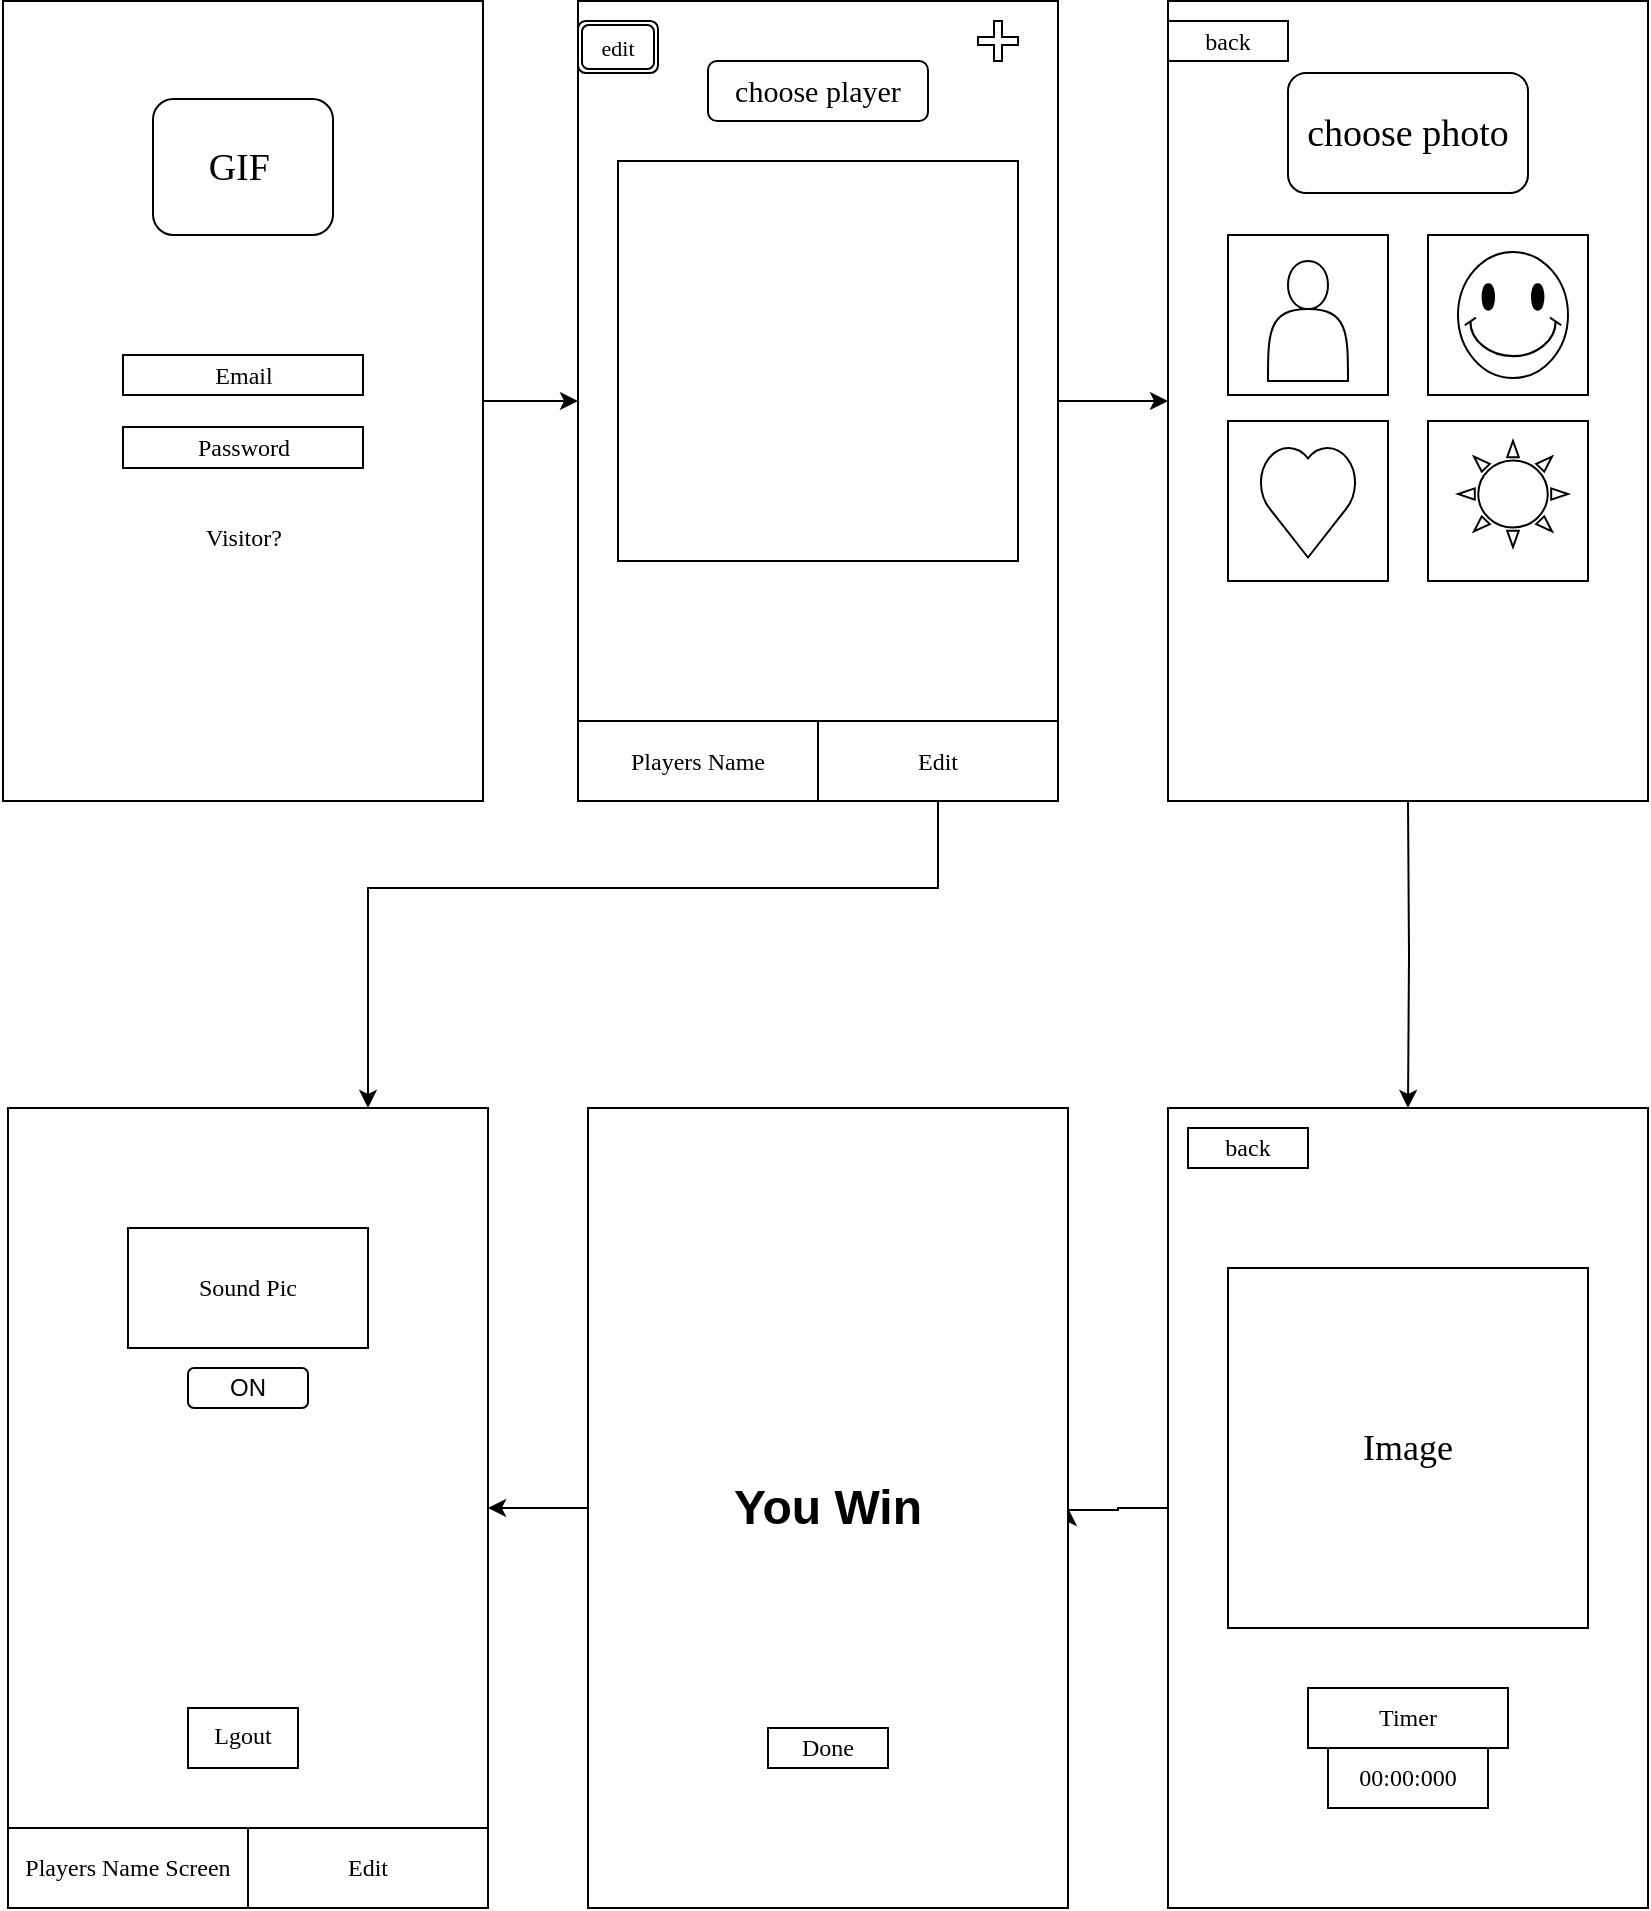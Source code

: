 <mxfile version="16.3.0" type="github">
  <diagram id="bXCmVAhOqQxk-IfF_nTX" name="Page-1">
    <mxGraphModel dx="1351" dy="921" grid="1" gridSize="10" guides="1" tooltips="1" connect="1" arrows="1" fold="1" page="1" pageScale="1" pageWidth="850" pageHeight="1100" math="0" shadow="0">
      <root>
        <mxCell id="0" />
        <mxCell id="1" parent="0" />
        <mxCell id="sR4LGj0wt4Ey-_lpG78B-58" style="edgeStyle=orthogonalEdgeStyle;rounded=0;orthogonalLoop=1;jettySize=auto;html=1;entryX=0.5;entryY=0;entryDx=0;entryDy=0;" edge="1" parent="1" source="RPCJkML__g4kN3PDb_LN-3" target="sR4LGj0wt4Ey-_lpG78B-54">
          <mxGeometry relative="1" as="geometry">
            <Array as="points">
              <mxPoint x="575" y="880" />
              <mxPoint x="575" y="881" />
              <mxPoint x="550" y="881" />
            </Array>
          </mxGeometry>
        </mxCell>
        <mxCell id="RPCJkML__g4kN3PDb_LN-3" value="" style="rounded=0;whiteSpace=wrap;html=1;direction=south;" parent="1" vertex="1">
          <mxGeometry x="600" y="680" width="240" height="400" as="geometry" />
        </mxCell>
        <mxCell id="RPCJkML__g4kN3PDb_LN-16" value="Image" style="whiteSpace=wrap;html=1;aspect=fixed;fontFamily=Comic Sans MS;fontSize=18;" parent="1" vertex="1">
          <mxGeometry x="630" y="760" width="180" height="180" as="geometry" />
        </mxCell>
        <mxCell id="RPCJkML__g4kN3PDb_LN-17" value="back" style="rounded=0;whiteSpace=wrap;html=1;fontFamily=Comic Sans MS;" parent="1" vertex="1">
          <mxGeometry x="610" y="690" width="60" height="20" as="geometry" />
        </mxCell>
        <mxCell id="RPCJkML__g4kN3PDb_LN-19" value="Timer" style="rounded=0;whiteSpace=wrap;html=1;fontFamily=Comic Sans MS;" parent="1" vertex="1">
          <mxGeometry x="670" y="970" width="100" height="30" as="geometry" />
        </mxCell>
        <mxCell id="sR4LGj0wt4Ey-_lpG78B-2" value="" style="rounded=0;whiteSpace=wrap;html=1;direction=south;" vertex="1" parent="1">
          <mxGeometry x="600" y="126.5" width="240" height="400" as="geometry" />
        </mxCell>
        <mxCell id="sR4LGj0wt4Ey-_lpG78B-59" style="edgeStyle=orthogonalEdgeStyle;rounded=0;orthogonalLoop=1;jettySize=auto;html=1;entryX=0;entryY=0.5;entryDx=0;entryDy=0;" edge="1" parent="1" target="RPCJkML__g4kN3PDb_LN-3">
          <mxGeometry relative="1" as="geometry">
            <mxPoint x="720" y="526.5" as="sourcePoint" />
          </mxGeometry>
        </mxCell>
        <mxCell id="sR4LGj0wt4Ey-_lpG78B-4" value="" style="whiteSpace=wrap;html=1;aspect=fixed;fontFamily=Courier New;" vertex="1" parent="1">
          <mxGeometry x="630" y="336.5" width="80" height="80" as="geometry" />
        </mxCell>
        <mxCell id="sR4LGj0wt4Ey-_lpG78B-5" value="" style="whiteSpace=wrap;html=1;aspect=fixed;fontFamily=Courier New;" vertex="1" parent="1">
          <mxGeometry x="730" y="243.5" width="80" height="80" as="geometry" />
        </mxCell>
        <mxCell id="sR4LGj0wt4Ey-_lpG78B-6" value="" style="whiteSpace=wrap;html=1;aspect=fixed;fontFamily=Courier New;" vertex="1" parent="1">
          <mxGeometry x="630" y="243.5" width="80" height="80" as="geometry" />
        </mxCell>
        <mxCell id="sR4LGj0wt4Ey-_lpG78B-7" value="" style="whiteSpace=wrap;html=1;aspect=fixed;fontFamily=Courier New;" vertex="1" parent="1">
          <mxGeometry x="730" y="336.5" width="80" height="80" as="geometry" />
        </mxCell>
        <mxCell id="sR4LGj0wt4Ey-_lpG78B-8" value="&lt;font style=&quot;font-size: 19px&quot; face=&quot;Comic Sans MS&quot;&gt;choose photo&lt;/font&gt;" style="rounded=1;whiteSpace=wrap;html=1;fontFamily=Courier New;fontSize=15;" vertex="1" parent="1">
          <mxGeometry x="660" y="162.5" width="120" height="60" as="geometry" />
        </mxCell>
        <mxCell id="sR4LGj0wt4Ey-_lpG78B-9" value="back" style="rounded=0;whiteSpace=wrap;html=1;fontFamily=Comic Sans MS;" vertex="1" parent="1">
          <mxGeometry x="600" y="136.5" width="60" height="20" as="geometry" />
        </mxCell>
        <mxCell id="sR4LGj0wt4Ey-_lpG78B-10" value="" style="shape=actor;whiteSpace=wrap;html=1;fontFamily=Courier New;" vertex="1" parent="1">
          <mxGeometry x="650" y="256.5" width="40" height="60" as="geometry" />
        </mxCell>
        <mxCell id="sR4LGj0wt4Ey-_lpG78B-11" value="" style="verticalLabelPosition=bottom;verticalAlign=top;html=1;shape=mxgraph.basic.smiley;labelBackgroundColor=#EA6B66;labelBorderColor=#EA6B66;fontFamily=Courier New;" vertex="1" parent="1">
          <mxGeometry x="745" y="252" width="55" height="63" as="geometry" />
        </mxCell>
        <mxCell id="sR4LGj0wt4Ey-_lpG78B-12" value="" style="verticalLabelPosition=bottom;verticalAlign=top;html=1;shape=mxgraph.basic.sun;labelBackgroundColor=#EA6B66;labelBorderColor=#EA6B66;fontFamily=Courier New;" vertex="1" parent="1">
          <mxGeometry x="745" y="346.5" width="55" height="53" as="geometry" />
        </mxCell>
        <mxCell id="sR4LGj0wt4Ey-_lpG78B-13" value="" style="verticalLabelPosition=bottom;verticalAlign=top;html=1;shape=mxgraph.basic.heart;labelBackgroundColor=#EA6B66;labelBorderColor=#EA6B66;fontFamily=Courier New;" vertex="1" parent="1">
          <mxGeometry x="645" y="348.25" width="50" height="56.5" as="geometry" />
        </mxCell>
        <mxCell id="sR4LGj0wt4Ey-_lpG78B-60" style="edgeStyle=orthogonalEdgeStyle;rounded=0;orthogonalLoop=1;jettySize=auto;html=1;entryX=0.5;entryY=1;entryDx=0;entryDy=0;" edge="1" parent="1" source="sR4LGj0wt4Ey-_lpG78B-28" target="sR4LGj0wt4Ey-_lpG78B-36">
          <mxGeometry relative="1" as="geometry" />
        </mxCell>
        <mxCell id="sR4LGj0wt4Ey-_lpG78B-28" value="" style="rounded=0;whiteSpace=wrap;html=1;direction=south;" vertex="1" parent="1">
          <mxGeometry x="17.5" y="126.5" width="240" height="400" as="geometry" />
        </mxCell>
        <mxCell id="sR4LGj0wt4Ey-_lpG78B-56" style="edgeStyle=orthogonalEdgeStyle;rounded=0;orthogonalLoop=1;jettySize=auto;html=1;entryX=0.5;entryY=1;entryDx=0;entryDy=0;" edge="1" parent="1" source="sR4LGj0wt4Ey-_lpG78B-36" target="sR4LGj0wt4Ey-_lpG78B-2">
          <mxGeometry relative="1" as="geometry">
            <mxPoint x="590" y="326.5" as="targetPoint" />
          </mxGeometry>
        </mxCell>
        <mxCell id="sR4LGj0wt4Ey-_lpG78B-36" value="" style="rounded=0;whiteSpace=wrap;html=1;direction=south;" vertex="1" parent="1">
          <mxGeometry x="305" y="126.5" width="240" height="400" as="geometry" />
        </mxCell>
        <mxCell id="sR4LGj0wt4Ey-_lpG78B-37" value="Players Name" style="rounded=0;whiteSpace=wrap;html=1;align=center;fontFamily=Comic Sans MS;" vertex="1" parent="1">
          <mxGeometry x="305" y="486.5" width="120" height="40" as="geometry" />
        </mxCell>
        <mxCell id="sR4LGj0wt4Ey-_lpG78B-38" value="&lt;font face=&quot;Comic Sans MS&quot; style=&quot;font-size: 15px&quot;&gt;choose player&lt;/font&gt;" style="rounded=1;whiteSpace=wrap;html=1;fontFamily=Courier New;" vertex="1" parent="1">
          <mxGeometry x="370" y="156.5" width="110" height="30" as="geometry" />
        </mxCell>
        <mxCell id="sR4LGj0wt4Ey-_lpG78B-39" value="" style="whiteSpace=wrap;html=1;aspect=fixed;fontFamily=Courier New;fontSize=25;align=left;verticalAlign=top;" vertex="1" parent="1">
          <mxGeometry x="325" y="206.5" width="200" height="200" as="geometry" />
        </mxCell>
        <mxCell id="sR4LGj0wt4Ey-_lpG78B-64" style="edgeStyle=orthogonalEdgeStyle;rounded=0;orthogonalLoop=1;jettySize=auto;html=1;entryX=0;entryY=0.25;entryDx=0;entryDy=0;" edge="1" parent="1" source="sR4LGj0wt4Ey-_lpG78B-40" target="sR4LGj0wt4Ey-_lpG78B-45">
          <mxGeometry relative="1" as="geometry">
            <Array as="points">
              <mxPoint x="485" y="570" />
              <mxPoint x="200" y="570" />
            </Array>
          </mxGeometry>
        </mxCell>
        <mxCell id="sR4LGj0wt4Ey-_lpG78B-40" value="Edit" style="rounded=0;whiteSpace=wrap;html=1;align=center;fontFamily=Comic Sans MS;" vertex="1" parent="1">
          <mxGeometry x="425" y="486.5" width="120" height="40" as="geometry" />
        </mxCell>
        <mxCell id="sR4LGj0wt4Ey-_lpG78B-41" value="" style="shape=cross;whiteSpace=wrap;html=1;labelBackgroundColor=#EA6B66;labelBorderColor=#EA6B66;fontFamily=Comic Sans MS;fontSize=25;fontColor=none;" vertex="1" parent="1">
          <mxGeometry x="505" y="136.5" width="20" height="20" as="geometry" />
        </mxCell>
        <mxCell id="sR4LGj0wt4Ey-_lpG78B-42" value="edit" style="shape=ext;double=1;rounded=1;whiteSpace=wrap;html=1;labelBackgroundColor=none;labelBorderColor=none;fontFamily=Comic Sans MS;fontSize=11;fontColor=none;" vertex="1" parent="1">
          <mxGeometry x="305" y="136.5" width="40" height="26" as="geometry" />
        </mxCell>
        <mxCell id="sR4LGj0wt4Ey-_lpG78B-44" value="&lt;font face=&quot;Comic Sans MS&quot;&gt;&lt;span style=&quot;font-size: 19px&quot;&gt;GIF&amp;nbsp;&lt;/span&gt;&lt;/font&gt;" style="rounded=1;whiteSpace=wrap;html=1;fontFamily=Courier New;fontSize=15;" vertex="1" parent="1">
          <mxGeometry x="92.5" y="175.5" width="90" height="68" as="geometry" />
        </mxCell>
        <mxCell id="sR4LGj0wt4Ey-_lpG78B-45" value="" style="rounded=0;whiteSpace=wrap;html=1;direction=south;" vertex="1" parent="1">
          <mxGeometry x="20" y="680" width="240" height="400" as="geometry" />
        </mxCell>
        <mxCell id="sR4LGj0wt4Ey-_lpG78B-46" value="" style="rounded=0;whiteSpace=wrap;html=1;" vertex="1" parent="1">
          <mxGeometry x="20" y="1040" width="240" height="40" as="geometry" />
        </mxCell>
        <mxCell id="sR4LGj0wt4Ey-_lpG78B-47" value="Sound Pic" style="rounded=0;whiteSpace=wrap;html=1;fontFamily=Comic Sans MS;" vertex="1" parent="1">
          <mxGeometry x="80" y="740" width="120" height="60" as="geometry" />
        </mxCell>
        <mxCell id="sR4LGj0wt4Ey-_lpG78B-48" value="Lgout" style="rounded=0;whiteSpace=wrap;html=1;fontFamily=Comic Sans MS;verticalAlign=top;" vertex="1" parent="1">
          <mxGeometry x="110" y="980" width="55" height="30" as="geometry" />
        </mxCell>
        <mxCell id="sR4LGj0wt4Ey-_lpG78B-49" value="&lt;font&gt;Edit&lt;/font&gt;" style="rounded=0;whiteSpace=wrap;html=1;align=center;fontFamily=Comic Sans MS;" vertex="1" parent="1">
          <mxGeometry x="140" y="1040" width="120" height="40" as="geometry" />
        </mxCell>
        <mxCell id="sR4LGj0wt4Ey-_lpG78B-50" value="&lt;font&gt;Players Name Screen&lt;/font&gt;" style="rounded=0;whiteSpace=wrap;html=1;align=center;fontFamily=Comic Sans MS;" vertex="1" parent="1">
          <mxGeometry x="20" y="1040" width="120" height="40" as="geometry" />
        </mxCell>
        <mxCell id="sR4LGj0wt4Ey-_lpG78B-51" value="ON" style="rounded=1;whiteSpace=wrap;html=1;" vertex="1" parent="1">
          <mxGeometry x="110" y="810" width="60" height="20" as="geometry" />
        </mxCell>
        <mxCell id="sR4LGj0wt4Ey-_lpG78B-61" style="edgeStyle=orthogonalEdgeStyle;rounded=0;orthogonalLoop=1;jettySize=auto;html=1;entryX=0.5;entryY=0;entryDx=0;entryDy=0;" edge="1" parent="1" source="sR4LGj0wt4Ey-_lpG78B-54" target="sR4LGj0wt4Ey-_lpG78B-45">
          <mxGeometry relative="1" as="geometry" />
        </mxCell>
        <mxCell id="sR4LGj0wt4Ey-_lpG78B-54" value="&lt;h1&gt;You Win&lt;/h1&gt;" style="rounded=0;whiteSpace=wrap;html=1;direction=south;" vertex="1" parent="1">
          <mxGeometry x="310" y="680" width="240" height="400" as="geometry" />
        </mxCell>
        <mxCell id="sR4LGj0wt4Ey-_lpG78B-65" value="00:00:000" style="rounded=0;whiteSpace=wrap;html=1;fontFamily=Comic Sans MS;" vertex="1" parent="1">
          <mxGeometry x="680" y="1000" width="80" height="30" as="geometry" />
        </mxCell>
        <mxCell id="sR4LGj0wt4Ey-_lpG78B-67" value="Done" style="rounded=0;whiteSpace=wrap;html=1;fontFamily=Comic Sans MS;" vertex="1" parent="1">
          <mxGeometry x="400" y="990" width="60" height="20" as="geometry" />
        </mxCell>
        <mxCell id="sR4LGj0wt4Ey-_lpG78B-68" value="Email" style="rounded=0;whiteSpace=wrap;html=1;fontFamily=Comic Sans MS;" vertex="1" parent="1">
          <mxGeometry x="77.5" y="303.5" width="120" height="20" as="geometry" />
        </mxCell>
        <mxCell id="sR4LGj0wt4Ey-_lpG78B-69" value="Password" style="rounded=0;whiteSpace=wrap;html=1;fontFamily=Comic Sans MS;" vertex="1" parent="1">
          <mxGeometry x="77.5" y="339.5" width="120" height="20.5" as="geometry" />
        </mxCell>
        <mxCell id="sR4LGj0wt4Ey-_lpG78B-70" value="Visitor?" style="rounded=0;whiteSpace=wrap;html=1;fontFamily=Comic Sans MS;strokeColor=none;" vertex="1" parent="1">
          <mxGeometry x="97.5" y="384.75" width="80" height="20" as="geometry" />
        </mxCell>
      </root>
    </mxGraphModel>
  </diagram>
</mxfile>
